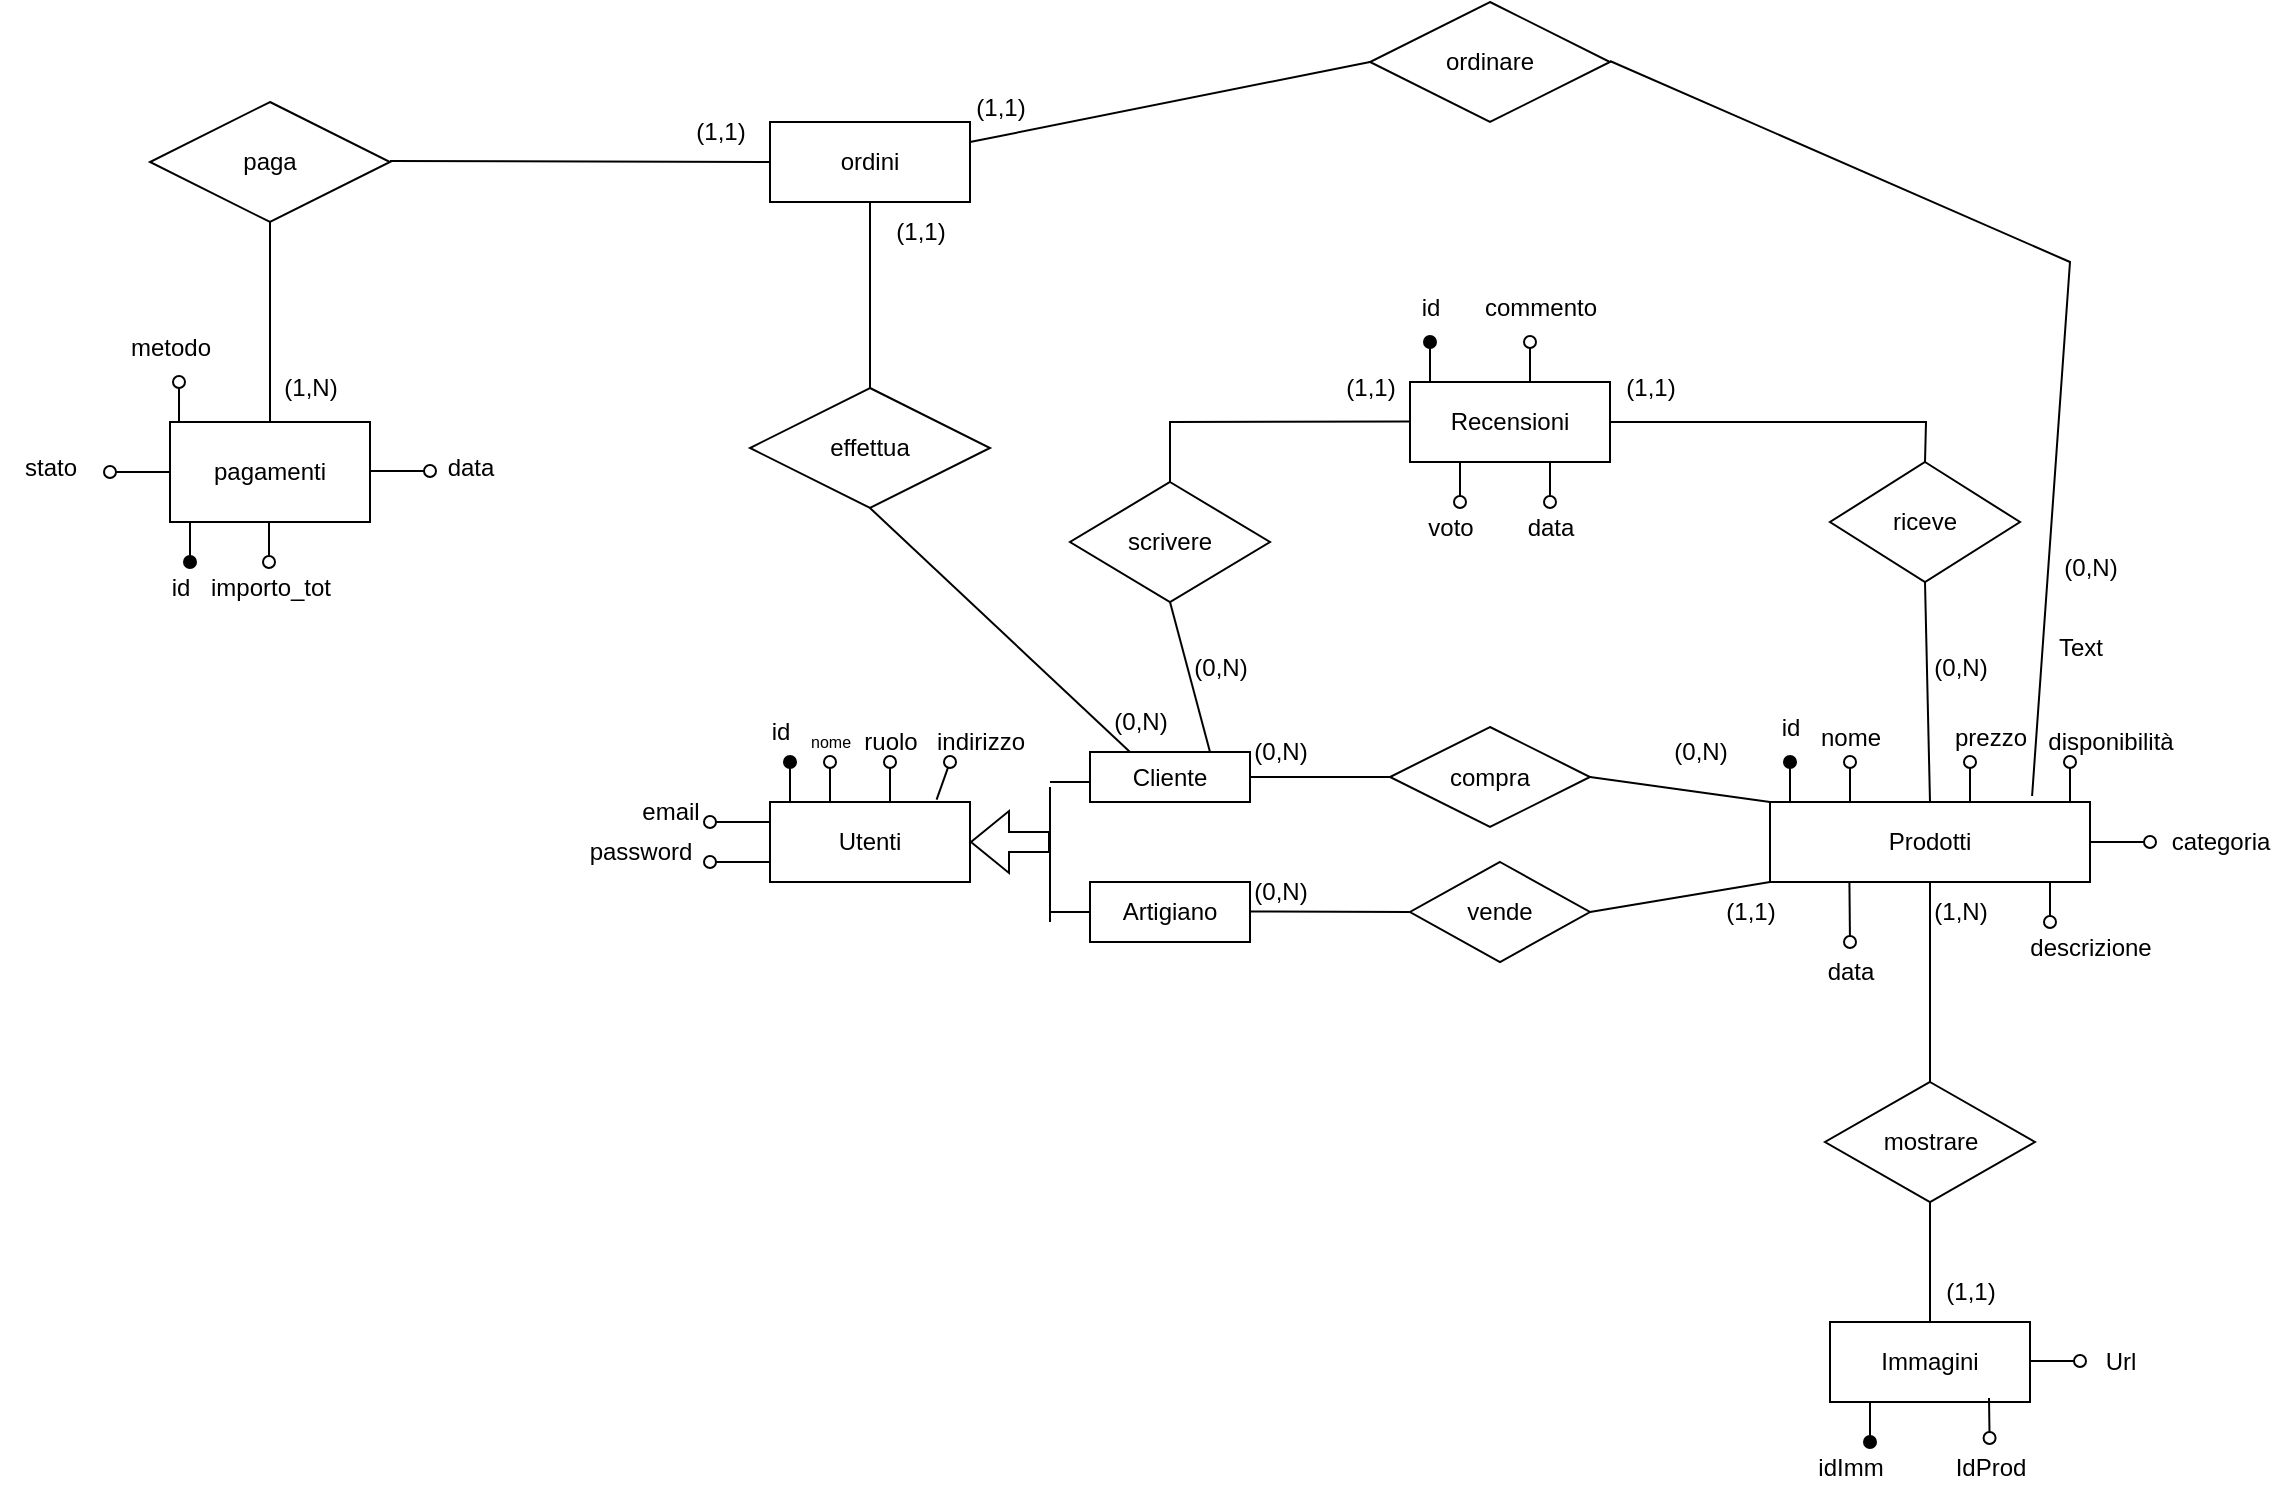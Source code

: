 <mxfile version="27.1.4">
  <diagram name="Pagina-1" id="mdjvDVtbvSi3mFe1u0QP">
    <mxGraphModel dx="1597" dy="1945" grid="1" gridSize="10" guides="1" tooltips="1" connect="1" arrows="1" fold="1" page="1" pageScale="1" pageWidth="827" pageHeight="1169" math="0" shadow="0">
      <root>
        <mxCell id="0" />
        <mxCell id="1" parent="0" />
        <mxCell id="M_cDG0wKZxB5WY032Gbp-1" value="Utenti" style="whiteSpace=wrap;html=1;align=center;" parent="1" vertex="1">
          <mxGeometry x="-60" y="140" width="100" height="40" as="geometry" />
        </mxCell>
        <mxCell id="M_cDG0wKZxB5WY032Gbp-5" value="" style="ellipse;whiteSpace=wrap;html=1;aspect=fixed;" parent="1" vertex="1">
          <mxGeometry height="30" as="geometry" />
        </mxCell>
        <mxCell id="M_cDG0wKZxB5WY032Gbp-6" value="" style="endArrow=none;html=1;rounded=0;startArrow=oval;startFill=1;" parent="1" edge="1">
          <mxGeometry width="50" height="50" relative="1" as="geometry">
            <mxPoint x="-50" y="120" as="sourcePoint" />
            <mxPoint x="-50" y="140" as="targetPoint" />
          </mxGeometry>
        </mxCell>
        <mxCell id="M_cDG0wKZxB5WY032Gbp-7" value="id" style="text;html=1;align=center;verticalAlign=middle;resizable=0;points=[];autosize=1;strokeColor=none;fillColor=none;" parent="1" vertex="1">
          <mxGeometry x="-70" y="90" width="30" height="30" as="geometry" />
        </mxCell>
        <mxCell id="M_cDG0wKZxB5WY032Gbp-8" value="" style="endArrow=none;html=1;rounded=0;startArrow=oval;startFill=0;" parent="1" edge="1">
          <mxGeometry width="50" height="50" relative="1" as="geometry">
            <mxPoint x="-30" y="120" as="sourcePoint" />
            <mxPoint x="-30" y="140" as="targetPoint" />
          </mxGeometry>
        </mxCell>
        <mxCell id="M_cDG0wKZxB5WY032Gbp-9" value="" style="endArrow=none;html=1;rounded=0;startArrow=oval;startFill=0;" parent="1" edge="1">
          <mxGeometry width="50" height="50" relative="1" as="geometry">
            <mxPoint x="-90" y="150" as="sourcePoint" />
            <mxPoint x="-70.57" y="150" as="targetPoint" />
            <Array as="points">
              <mxPoint x="-60" y="150" />
            </Array>
          </mxGeometry>
        </mxCell>
        <mxCell id="M_cDG0wKZxB5WY032Gbp-10" value="" style="endArrow=none;html=1;rounded=0;startArrow=oval;startFill=0;" parent="1" edge="1">
          <mxGeometry width="50" height="50" relative="1" as="geometry">
            <mxPoint y="120" as="sourcePoint" />
            <mxPoint y="140" as="targetPoint" />
          </mxGeometry>
        </mxCell>
        <mxCell id="M_cDG0wKZxB5WY032Gbp-11" value="" style="endArrow=none;html=1;rounded=0;startArrow=oval;startFill=0;" parent="1" edge="1">
          <mxGeometry width="50" height="50" relative="1" as="geometry">
            <mxPoint x="-90" y="170" as="sourcePoint" />
            <mxPoint x="-60" y="170" as="targetPoint" />
          </mxGeometry>
        </mxCell>
        <mxCell id="M_cDG0wKZxB5WY032Gbp-12" value="" style="endArrow=none;html=1;rounded=0;startArrow=oval;startFill=0;entryX=0.833;entryY=-0.029;entryDx=0;entryDy=0;entryPerimeter=0;" parent="1" target="M_cDG0wKZxB5WY032Gbp-1" edge="1">
          <mxGeometry width="50" height="50" relative="1" as="geometry">
            <mxPoint x="30" y="120" as="sourcePoint" />
            <mxPoint x="170" y="130" as="targetPoint" />
            <Array as="points" />
          </mxGeometry>
        </mxCell>
        <mxCell id="M_cDG0wKZxB5WY032Gbp-13" value="nome" style="text;html=1;align=center;verticalAlign=middle;resizable=0;points=[];autosize=1;strokeColor=none;fillColor=none;fontSize=8;" parent="1" vertex="1">
          <mxGeometry x="-50" y="100" width="40" height="20" as="geometry" />
        </mxCell>
        <mxCell id="M_cDG0wKZxB5WY032Gbp-14" value="email" style="text;html=1;align=center;verticalAlign=middle;resizable=0;points=[];autosize=1;strokeColor=none;fillColor=none;" parent="1" vertex="1">
          <mxGeometry x="-135" y="130" width="50" height="30" as="geometry" />
        </mxCell>
        <mxCell id="M_cDG0wKZxB5WY032Gbp-15" value="password" style="text;html=1;align=center;verticalAlign=middle;resizable=0;points=[];autosize=1;strokeColor=none;fillColor=none;" parent="1" vertex="1">
          <mxGeometry x="-160" y="150" width="70" height="30" as="geometry" />
        </mxCell>
        <mxCell id="M_cDG0wKZxB5WY032Gbp-16" value="ruolo" style="text;html=1;align=center;verticalAlign=middle;resizable=0;points=[];autosize=1;strokeColor=none;fillColor=none;" parent="1" vertex="1">
          <mxGeometry x="-25" y="95" width="50" height="30" as="geometry" />
        </mxCell>
        <mxCell id="M_cDG0wKZxB5WY032Gbp-17" value="indirizzo" style="text;html=1;align=center;verticalAlign=middle;resizable=0;points=[];autosize=1;strokeColor=none;fillColor=none;" parent="1" vertex="1">
          <mxGeometry x="10" y="95" width="70" height="30" as="geometry" />
        </mxCell>
        <mxCell id="M_cDG0wKZxB5WY032Gbp-18" value="compra" style="shape=rhombus;perimeter=rhombusPerimeter;whiteSpace=wrap;html=1;align=center;" parent="1" vertex="1">
          <mxGeometry x="250" y="102.5" width="100" height="50" as="geometry" />
        </mxCell>
        <mxCell id="M_cDG0wKZxB5WY032Gbp-19" value="Immagini" style="whiteSpace=wrap;html=1;align=center;" parent="1" vertex="1">
          <mxGeometry x="470" y="400" width="100" height="40" as="geometry" />
        </mxCell>
        <mxCell id="M_cDG0wKZxB5WY032Gbp-20" value="Prodotti" style="whiteSpace=wrap;html=1;align=center;" parent="1" vertex="1">
          <mxGeometry x="440" y="140" width="160" height="40" as="geometry" />
        </mxCell>
        <mxCell id="M_cDG0wKZxB5WY032Gbp-21" value="vende" style="shape=rhombus;perimeter=rhombusPerimeter;whiteSpace=wrap;html=1;align=center;" parent="1" vertex="1">
          <mxGeometry x="260" y="170" width="90" height="50" as="geometry" />
        </mxCell>
        <mxCell id="M_cDG0wKZxB5WY032Gbp-22" value="" style="line;strokeWidth=1;rotatable=0;dashed=0;labelPosition=right;align=left;verticalAlign=middle;spacingTop=0;spacingLeft=6;points=[];portConstraint=eastwest;" parent="1" vertex="1">
          <mxGeometry x="180" y="122.5" width="70" height="10" as="geometry" />
        </mxCell>
        <mxCell id="M_cDG0wKZxB5WY032Gbp-23" value="" style="endArrow=none;html=1;rounded=0;entryX=0;entryY=0.5;entryDx=0;entryDy=0;" parent="1" target="M_cDG0wKZxB5WY032Gbp-21" edge="1">
          <mxGeometry relative="1" as="geometry">
            <mxPoint x="180" y="194.71" as="sourcePoint" />
            <mxPoint x="220" y="194.71" as="targetPoint" />
          </mxGeometry>
        </mxCell>
        <mxCell id="M_cDG0wKZxB5WY032Gbp-24" value="" style="shape=flexArrow;endArrow=classic;html=1;rounded=0;" parent="1" edge="1">
          <mxGeometry width="50" height="50" relative="1" as="geometry">
            <mxPoint x="80" y="160" as="sourcePoint" />
            <mxPoint x="40" y="160" as="targetPoint" />
          </mxGeometry>
        </mxCell>
        <mxCell id="M_cDG0wKZxB5WY032Gbp-25" value="Cliente" style="whiteSpace=wrap;html=1;align=center;" parent="1" vertex="1">
          <mxGeometry x="100" y="115" width="80" height="25" as="geometry" />
        </mxCell>
        <mxCell id="M_cDG0wKZxB5WY032Gbp-26" value="Artigiano" style="whiteSpace=wrap;html=1;align=center;" parent="1" vertex="1">
          <mxGeometry x="100" y="180" width="80" height="30" as="geometry" />
        </mxCell>
        <mxCell id="M_cDG0wKZxB5WY032Gbp-28" value="" style="endArrow=none;html=1;rounded=0;entryX=0;entryY=0;entryDx=0;entryDy=0;exitX=1;exitY=0.5;exitDx=0;exitDy=0;" parent="1" source="M_cDG0wKZxB5WY032Gbp-18" target="M_cDG0wKZxB5WY032Gbp-20" edge="1">
          <mxGeometry relative="1" as="geometry">
            <mxPoint x="140" y="240" as="sourcePoint" />
            <mxPoint x="300" y="240" as="targetPoint" />
          </mxGeometry>
        </mxCell>
        <mxCell id="M_cDG0wKZxB5WY032Gbp-29" value="" style="endArrow=none;html=1;rounded=0;exitX=1;exitY=0.5;exitDx=0;exitDy=0;" parent="1" source="M_cDG0wKZxB5WY032Gbp-21" edge="1">
          <mxGeometry relative="1" as="geometry">
            <mxPoint x="280" y="180" as="sourcePoint" />
            <mxPoint x="440" y="180" as="targetPoint" />
          </mxGeometry>
        </mxCell>
        <mxCell id="M_cDG0wKZxB5WY032Gbp-32" value="" style="endArrow=none;html=1;rounded=0;exitX=0;exitY=0.75;exitDx=0;exitDy=0;" parent="1" edge="1">
          <mxGeometry width="50" height="50" relative="1" as="geometry">
            <mxPoint x="80" y="200" as="sourcePoint" />
            <mxPoint x="80" y="132.5" as="targetPoint" />
          </mxGeometry>
        </mxCell>
        <mxCell id="M_cDG0wKZxB5WY032Gbp-33" value="" style="line;strokeWidth=1;rotatable=0;dashed=0;labelPosition=right;align=left;verticalAlign=middle;spacingTop=0;spacingLeft=6;points=[];portConstraint=eastwest;" parent="1" vertex="1">
          <mxGeometry x="80" y="125" width="20" height="10" as="geometry" />
        </mxCell>
        <mxCell id="M_cDG0wKZxB5WY032Gbp-34" value="" style="line;strokeWidth=1;rotatable=0;dashed=0;labelPosition=right;align=left;verticalAlign=middle;spacingTop=0;spacingLeft=6;points=[];portConstraint=eastwest;" parent="1" vertex="1">
          <mxGeometry x="80" y="190" width="20" height="10" as="geometry" />
        </mxCell>
        <mxCell id="M_cDG0wKZxB5WY032Gbp-35" value="(0,N)" style="text;html=1;align=center;verticalAlign=middle;resizable=0;points=[];autosize=1;strokeColor=none;fillColor=none;" parent="1" vertex="1">
          <mxGeometry x="170" y="100" width="50" height="30" as="geometry" />
        </mxCell>
        <mxCell id="M_cDG0wKZxB5WY032Gbp-36" value="(0,N)" style="text;html=1;align=center;verticalAlign=middle;resizable=0;points=[];autosize=1;strokeColor=none;fillColor=none;" parent="1" vertex="1">
          <mxGeometry x="170" y="170" width="50" height="30" as="geometry" />
        </mxCell>
        <mxCell id="M_cDG0wKZxB5WY032Gbp-37" value="(0,N)" style="text;html=1;align=center;verticalAlign=middle;resizable=0;points=[];autosize=1;strokeColor=none;fillColor=none;" parent="1" vertex="1">
          <mxGeometry x="380" y="100" width="50" height="30" as="geometry" />
        </mxCell>
        <mxCell id="M_cDG0wKZxB5WY032Gbp-38" value="(1,1)" style="text;html=1;align=center;verticalAlign=middle;resizable=0;points=[];autosize=1;strokeColor=none;fillColor=none;" parent="1" vertex="1">
          <mxGeometry x="405" y="180" width="50" height="30" as="geometry" />
        </mxCell>
        <mxCell id="M_cDG0wKZxB5WY032Gbp-39" value="Recensioni" style="whiteSpace=wrap;html=1;align=center;" parent="1" vertex="1">
          <mxGeometry x="260" y="-70" width="100" height="40" as="geometry" />
        </mxCell>
        <mxCell id="M_cDG0wKZxB5WY032Gbp-42" value="ordini" style="whiteSpace=wrap;html=1;align=center;" parent="1" vertex="1">
          <mxGeometry x="-60" y="-200" width="100" height="40" as="geometry" />
        </mxCell>
        <mxCell id="M_cDG0wKZxB5WY032Gbp-44" value="" style="endArrow=none;html=1;rounded=0;startArrow=oval;startFill=1;" parent="1" edge="1">
          <mxGeometry width="50" height="50" relative="1" as="geometry">
            <mxPoint x="450" y="120" as="sourcePoint" />
            <mxPoint x="450" y="140" as="targetPoint" />
          </mxGeometry>
        </mxCell>
        <mxCell id="M_cDG0wKZxB5WY032Gbp-48" value="" style="endArrow=none;html=1;rounded=0;startArrow=oval;startFill=0;" parent="1" edge="1">
          <mxGeometry width="50" height="50" relative="1" as="geometry">
            <mxPoint x="480" y="120" as="sourcePoint" />
            <mxPoint x="480" y="140" as="targetPoint" />
          </mxGeometry>
        </mxCell>
        <mxCell id="M_cDG0wKZxB5WY032Gbp-49" value="" style="endArrow=none;html=1;rounded=0;startArrow=oval;startFill=0;" parent="1" edge="1">
          <mxGeometry width="50" height="50" relative="1" as="geometry">
            <mxPoint x="540" y="120" as="sourcePoint" />
            <mxPoint x="540" y="140" as="targetPoint" />
          </mxGeometry>
        </mxCell>
        <mxCell id="M_cDG0wKZxB5WY032Gbp-52" value="" style="endArrow=none;html=1;rounded=0;startArrow=oval;startFill=0;" parent="1" edge="1">
          <mxGeometry width="50" height="50" relative="1" as="geometry">
            <mxPoint x="480" y="210" as="sourcePoint" />
            <mxPoint x="479.71" y="180" as="targetPoint" />
          </mxGeometry>
        </mxCell>
        <mxCell id="M_cDG0wKZxB5WY032Gbp-53" value="" style="endArrow=none;html=1;rounded=0;startArrow=oval;startFill=0;entryX=1;entryY=0.5;entryDx=0;entryDy=0;" parent="1" target="M_cDG0wKZxB5WY032Gbp-20" edge="1">
          <mxGeometry width="50" height="50" relative="1" as="geometry">
            <mxPoint x="630" y="160" as="sourcePoint" />
            <mxPoint x="620" y="155" as="targetPoint" />
          </mxGeometry>
        </mxCell>
        <mxCell id="M_cDG0wKZxB5WY032Gbp-54" value="" style="endArrow=none;html=1;rounded=0;startArrow=oval;startFill=0;" parent="1" edge="1">
          <mxGeometry width="50" height="50" relative="1" as="geometry">
            <mxPoint x="580" y="200" as="sourcePoint" />
            <mxPoint x="580" y="180" as="targetPoint" />
          </mxGeometry>
        </mxCell>
        <mxCell id="M_cDG0wKZxB5WY032Gbp-56" value="" style="endArrow=none;html=1;rounded=0;startArrow=oval;startFill=0;" parent="1" edge="1">
          <mxGeometry width="50" height="50" relative="1" as="geometry">
            <mxPoint x="590" y="120" as="sourcePoint" />
            <mxPoint x="590" y="140" as="targetPoint" />
          </mxGeometry>
        </mxCell>
        <mxCell id="M_cDG0wKZxB5WY032Gbp-58" value="id" style="text;html=1;align=center;verticalAlign=middle;resizable=0;points=[];autosize=1;strokeColor=none;fillColor=none;" parent="1" vertex="1">
          <mxGeometry x="435" y="88" width="30" height="30" as="geometry" />
        </mxCell>
        <mxCell id="M_cDG0wKZxB5WY032Gbp-59" value="nome" style="text;html=1;align=center;verticalAlign=middle;resizable=0;points=[];autosize=1;strokeColor=none;fillColor=none;" parent="1" vertex="1">
          <mxGeometry x="455" y="92.5" width="50" height="30" as="geometry" />
        </mxCell>
        <mxCell id="M_cDG0wKZxB5WY032Gbp-60" value="descrizione" style="text;html=1;align=center;verticalAlign=middle;resizable=0;points=[];autosize=1;strokeColor=none;fillColor=none;" parent="1" vertex="1">
          <mxGeometry x="560" y="198" width="80" height="30" as="geometry" />
        </mxCell>
        <mxCell id="M_cDG0wKZxB5WY032Gbp-61" value="prezzo" style="text;html=1;align=center;verticalAlign=middle;resizable=0;points=[];autosize=1;strokeColor=none;fillColor=none;" parent="1" vertex="1">
          <mxGeometry x="520" y="92.5" width="60" height="30" as="geometry" />
        </mxCell>
        <mxCell id="M_cDG0wKZxB5WY032Gbp-62" value="disponibilità" style="text;html=1;align=center;verticalAlign=middle;resizable=0;points=[];autosize=1;strokeColor=none;fillColor=none;" parent="1" vertex="1">
          <mxGeometry x="565" y="95" width="90" height="30" as="geometry" />
        </mxCell>
        <mxCell id="M_cDG0wKZxB5WY032Gbp-65" value="data" style="text;html=1;align=center;verticalAlign=middle;resizable=0;points=[];autosize=1;strokeColor=none;fillColor=none;" parent="1" vertex="1">
          <mxGeometry x="455" y="210" width="50" height="30" as="geometry" />
        </mxCell>
        <mxCell id="M_cDG0wKZxB5WY032Gbp-66" value="categoria" style="text;html=1;align=center;verticalAlign=middle;resizable=0;points=[];autosize=1;strokeColor=none;fillColor=none;" parent="1" vertex="1">
          <mxGeometry x="630" y="145" width="70" height="30" as="geometry" />
        </mxCell>
        <mxCell id="M_cDG0wKZxB5WY032Gbp-67" value="scrivere" style="shape=rhombus;perimeter=rhombusPerimeter;whiteSpace=wrap;html=1;align=center;" parent="1" vertex="1">
          <mxGeometry x="90" y="-20" width="100" height="60" as="geometry" />
        </mxCell>
        <mxCell id="M_cDG0wKZxB5WY032Gbp-68" value="riceve" style="shape=rhombus;perimeter=rhombusPerimeter;whiteSpace=wrap;html=1;align=center;" parent="1" vertex="1">
          <mxGeometry x="470" y="-30" width="95" height="60" as="geometry" />
        </mxCell>
        <mxCell id="M_cDG0wKZxB5WY032Gbp-69" value="" style="endArrow=none;html=1;rounded=0;exitX=0.5;exitY=1;exitDx=0;exitDy=0;entryX=0.75;entryY=0;entryDx=0;entryDy=0;" parent="1" source="M_cDG0wKZxB5WY032Gbp-67" target="M_cDG0wKZxB5WY032Gbp-25" edge="1">
          <mxGeometry relative="1" as="geometry">
            <mxPoint x="150" y="40" as="sourcePoint" />
            <mxPoint x="310" y="40" as="targetPoint" />
          </mxGeometry>
        </mxCell>
        <mxCell id="M_cDG0wKZxB5WY032Gbp-70" value="" style="endArrow=none;html=1;rounded=0;exitX=0.5;exitY=0;exitDx=0;exitDy=0;" parent="1" source="M_cDG0wKZxB5WY032Gbp-67" edge="1">
          <mxGeometry relative="1" as="geometry">
            <mxPoint x="100" y="-50.29" as="sourcePoint" />
            <mxPoint x="260" y="-50.29" as="targetPoint" />
            <Array as="points">
              <mxPoint x="140" y="-50" />
            </Array>
          </mxGeometry>
        </mxCell>
        <mxCell id="M_cDG0wKZxB5WY032Gbp-71" value="" style="endArrow=none;html=1;rounded=0;entryX=0.5;entryY=0;entryDx=0;entryDy=0;" parent="1" target="M_cDG0wKZxB5WY032Gbp-68" edge="1">
          <mxGeometry relative="1" as="geometry">
            <mxPoint x="360" y="-50" as="sourcePoint" />
            <mxPoint x="520" y="-50" as="targetPoint" />
            <Array as="points">
              <mxPoint x="518" y="-50" />
            </Array>
          </mxGeometry>
        </mxCell>
        <mxCell id="M_cDG0wKZxB5WY032Gbp-72" value="" style="endArrow=none;html=1;rounded=0;exitX=0.5;exitY=0;exitDx=0;exitDy=0;entryX=0.5;entryY=1;entryDx=0;entryDy=0;" parent="1" source="M_cDG0wKZxB5WY032Gbp-20" target="M_cDG0wKZxB5WY032Gbp-68" edge="1">
          <mxGeometry relative="1" as="geometry">
            <mxPoint x="345" y="30" as="sourcePoint" />
            <mxPoint x="505" y="30" as="targetPoint" />
          </mxGeometry>
        </mxCell>
        <mxCell id="M_cDG0wKZxB5WY032Gbp-74" value="(0,N)" style="text;html=1;align=center;verticalAlign=middle;resizable=0;points=[];autosize=1;strokeColor=none;fillColor=none;" parent="1" vertex="1">
          <mxGeometry x="140" y="58" width="50" height="30" as="geometry" />
        </mxCell>
        <mxCell id="M_cDG0wKZxB5WY032Gbp-75" value="(1,1)" style="text;html=1;align=center;verticalAlign=middle;resizable=0;points=[];autosize=1;strokeColor=none;fillColor=none;" parent="1" vertex="1">
          <mxGeometry x="215" y="-82" width="50" height="30" as="geometry" />
        </mxCell>
        <mxCell id="M_cDG0wKZxB5WY032Gbp-76" value="(1,1)" style="text;html=1;align=center;verticalAlign=middle;resizable=0;points=[];autosize=1;strokeColor=none;fillColor=none;" parent="1" vertex="1">
          <mxGeometry x="355" y="-82" width="50" height="30" as="geometry" />
        </mxCell>
        <mxCell id="M_cDG0wKZxB5WY032Gbp-79" value="(0,N)" style="text;html=1;align=center;verticalAlign=middle;resizable=0;points=[];autosize=1;strokeColor=none;fillColor=none;" parent="1" vertex="1">
          <mxGeometry x="510" y="58" width="50" height="30" as="geometry" />
        </mxCell>
        <mxCell id="M_cDG0wKZxB5WY032Gbp-81" value="" style="endArrow=none;html=1;rounded=0;startArrow=oval;startFill=1;" parent="1" edge="1">
          <mxGeometry width="50" height="50" relative="1" as="geometry">
            <mxPoint x="270" y="-90" as="sourcePoint" />
            <mxPoint x="270" y="-70" as="targetPoint" />
          </mxGeometry>
        </mxCell>
        <mxCell id="M_cDG0wKZxB5WY032Gbp-82" value="id" style="text;html=1;align=center;verticalAlign=middle;resizable=0;points=[];autosize=1;strokeColor=none;fillColor=none;" parent="1" vertex="1">
          <mxGeometry x="255" y="-122" width="30" height="30" as="geometry" />
        </mxCell>
        <mxCell id="M_cDG0wKZxB5WY032Gbp-83" value="" style="endArrow=none;html=1;rounded=0;startArrow=oval;startFill=0;" parent="1" edge="1">
          <mxGeometry width="50" height="50" relative="1" as="geometry">
            <mxPoint x="285" y="-10" as="sourcePoint" />
            <mxPoint x="285" y="-30" as="targetPoint" />
          </mxGeometry>
        </mxCell>
        <mxCell id="M_cDG0wKZxB5WY032Gbp-84" value="" style="endArrow=none;html=1;rounded=0;startArrow=oval;startFill=0;" parent="1" edge="1">
          <mxGeometry width="50" height="50" relative="1" as="geometry">
            <mxPoint x="320" y="-90" as="sourcePoint" />
            <mxPoint x="320" y="-70" as="targetPoint" />
          </mxGeometry>
        </mxCell>
        <mxCell id="M_cDG0wKZxB5WY032Gbp-85" value="" style="endArrow=none;html=1;rounded=0;startArrow=oval;startFill=0;" parent="1" edge="1">
          <mxGeometry width="50" height="50" relative="1" as="geometry">
            <mxPoint x="330" y="-10" as="sourcePoint" />
            <mxPoint x="330" y="-30" as="targetPoint" />
          </mxGeometry>
        </mxCell>
        <mxCell id="M_cDG0wKZxB5WY032Gbp-86" value="voto" style="text;html=1;align=center;verticalAlign=middle;resizable=0;points=[];autosize=1;strokeColor=none;fillColor=none;" parent="1" vertex="1">
          <mxGeometry x="255" y="-12" width="50" height="30" as="geometry" />
        </mxCell>
        <mxCell id="M_cDG0wKZxB5WY032Gbp-87" value="commento" style="text;html=1;align=center;verticalAlign=middle;resizable=0;points=[];autosize=1;strokeColor=none;fillColor=none;" parent="1" vertex="1">
          <mxGeometry x="285" y="-122" width="80" height="30" as="geometry" />
        </mxCell>
        <mxCell id="M_cDG0wKZxB5WY032Gbp-88" value="data" style="text;html=1;align=center;verticalAlign=middle;resizable=0;points=[];autosize=1;strokeColor=none;fillColor=none;" parent="1" vertex="1">
          <mxGeometry x="305" y="-12" width="50" height="30" as="geometry" />
        </mxCell>
        <mxCell id="M_cDG0wKZxB5WY032Gbp-89" value="mostrare" style="shape=rhombus;perimeter=rhombusPerimeter;whiteSpace=wrap;html=1;align=center;" parent="1" vertex="1">
          <mxGeometry x="467.5" y="280" width="105" height="60" as="geometry" />
        </mxCell>
        <mxCell id="M_cDG0wKZxB5WY032Gbp-90" value="" style="endArrow=none;html=1;rounded=0;entryX=0.5;entryY=1;entryDx=0;entryDy=0;exitX=0.5;exitY=0;exitDx=0;exitDy=0;" parent="1" source="M_cDG0wKZxB5WY032Gbp-89" target="M_cDG0wKZxB5WY032Gbp-20" edge="1">
          <mxGeometry relative="1" as="geometry">
            <mxPoint x="240" y="280" as="sourcePoint" />
            <mxPoint x="400" y="280" as="targetPoint" />
          </mxGeometry>
        </mxCell>
        <mxCell id="M_cDG0wKZxB5WY032Gbp-91" value="" style="endArrow=none;html=1;rounded=0;entryX=0.5;entryY=1;entryDx=0;entryDy=0;exitX=0.5;exitY=0;exitDx=0;exitDy=0;" parent="1" source="M_cDG0wKZxB5WY032Gbp-19" target="M_cDG0wKZxB5WY032Gbp-89" edge="1">
          <mxGeometry relative="1" as="geometry">
            <mxPoint x="240" y="280" as="sourcePoint" />
            <mxPoint x="400" y="280" as="targetPoint" />
          </mxGeometry>
        </mxCell>
        <mxCell id="M_cDG0wKZxB5WY032Gbp-92" value="(1,1)" style="text;html=1;align=center;verticalAlign=middle;resizable=0;points=[];autosize=1;strokeColor=none;fillColor=none;" parent="1" vertex="1">
          <mxGeometry x="515" y="370" width="50" height="30" as="geometry" />
        </mxCell>
        <mxCell id="M_cDG0wKZxB5WY032Gbp-93" value="(1,N)" style="text;html=1;align=center;verticalAlign=middle;resizable=0;points=[];autosize=1;strokeColor=none;fillColor=none;" parent="1" vertex="1">
          <mxGeometry x="510" y="180" width="50" height="30" as="geometry" />
        </mxCell>
        <mxCell id="M_cDG0wKZxB5WY032Gbp-94" value="" style="endArrow=none;html=1;rounded=0;startArrow=oval;startFill=1;" parent="1" edge="1">
          <mxGeometry width="50" height="50" relative="1" as="geometry">
            <mxPoint x="490" y="460" as="sourcePoint" />
            <mxPoint x="490" y="440" as="targetPoint" />
          </mxGeometry>
        </mxCell>
        <mxCell id="M_cDG0wKZxB5WY032Gbp-95" value="" style="endArrow=none;html=1;rounded=0;startArrow=oval;startFill=0;" parent="1" edge="1" source="F1HpJEXt9PfAEh9GkzhX-2">
          <mxGeometry width="50" height="50" relative="1" as="geometry">
            <mxPoint x="549.5" y="458" as="sourcePoint" />
            <mxPoint x="549.5" y="438" as="targetPoint" />
          </mxGeometry>
        </mxCell>
        <mxCell id="M_cDG0wKZxB5WY032Gbp-96" value="" style="endArrow=none;html=1;rounded=0;startArrow=oval;startFill=0;" parent="1" edge="1">
          <mxGeometry width="50" height="50" relative="1" as="geometry">
            <mxPoint x="595" y="419.5" as="sourcePoint" />
            <mxPoint x="570" y="419.5" as="targetPoint" />
          </mxGeometry>
        </mxCell>
        <mxCell id="M_cDG0wKZxB5WY032Gbp-104" value="pagamenti" style="whiteSpace=wrap;html=1;align=center;" parent="1" vertex="1">
          <mxGeometry x="-360" y="-50" width="100" height="50" as="geometry" />
        </mxCell>
        <mxCell id="M_cDG0wKZxB5WY032Gbp-105" value="ordinare" style="shape=rhombus;perimeter=rhombusPerimeter;whiteSpace=wrap;html=1;align=center;" parent="1" vertex="1">
          <mxGeometry x="240" y="-260" width="120" height="60" as="geometry" />
        </mxCell>
        <mxCell id="M_cDG0wKZxB5WY032Gbp-106" value="effettua" style="shape=rhombus;perimeter=rhombusPerimeter;whiteSpace=wrap;html=1;align=center;" parent="1" vertex="1">
          <mxGeometry x="-70" y="-67" width="120" height="60" as="geometry" />
        </mxCell>
        <mxCell id="M_cDG0wKZxB5WY032Gbp-108" value="" style="endArrow=none;html=1;rounded=0;entryX=0.25;entryY=0;entryDx=0;entryDy=0;exitX=0.5;exitY=1;exitDx=0;exitDy=0;" parent="1" source="M_cDG0wKZxB5WY032Gbp-106" target="M_cDG0wKZxB5WY032Gbp-25" edge="1">
          <mxGeometry relative="1" as="geometry">
            <mxPoint x="-25" y="-7" as="sourcePoint" />
            <mxPoint x="135" y="-7" as="targetPoint" />
          </mxGeometry>
        </mxCell>
        <mxCell id="M_cDG0wKZxB5WY032Gbp-109" value="" style="endArrow=none;html=1;rounded=0;entryX=0.5;entryY=1;entryDx=0;entryDy=0;exitX=0.5;exitY=0;exitDx=0;exitDy=0;" parent="1" source="M_cDG0wKZxB5WY032Gbp-106" target="M_cDG0wKZxB5WY032Gbp-42" edge="1">
          <mxGeometry relative="1" as="geometry">
            <mxPoint x="110" y="-160" as="sourcePoint" />
            <mxPoint x="270" y="-160" as="targetPoint" />
          </mxGeometry>
        </mxCell>
        <mxCell id="M_cDG0wKZxB5WY032Gbp-110" value="" style="endArrow=none;html=1;rounded=0;entryX=0;entryY=0.5;entryDx=0;entryDy=0;exitX=1;exitY=0.25;exitDx=0;exitDy=0;" parent="1" source="M_cDG0wKZxB5WY032Gbp-42" target="M_cDG0wKZxB5WY032Gbp-105" edge="1">
          <mxGeometry relative="1" as="geometry">
            <mxPoint x="110" y="-160" as="sourcePoint" />
            <mxPoint x="270" y="-160" as="targetPoint" />
          </mxGeometry>
        </mxCell>
        <mxCell id="M_cDG0wKZxB5WY032Gbp-111" value="" style="endArrow=none;html=1;rounded=0;exitX=0.819;exitY=-0.075;exitDx=0;exitDy=0;exitPerimeter=0;" parent="1" source="M_cDG0wKZxB5WY032Gbp-20" edge="1">
          <mxGeometry relative="1" as="geometry">
            <mxPoint x="200" y="-230.5" as="sourcePoint" />
            <mxPoint x="360" y="-230.5" as="targetPoint" />
            <Array as="points">
              <mxPoint x="590" y="-130" />
            </Array>
          </mxGeometry>
        </mxCell>
        <mxCell id="M_cDG0wKZxB5WY032Gbp-112" value="paga" style="shape=rhombus;perimeter=rhombusPerimeter;whiteSpace=wrap;html=1;align=center;" parent="1" vertex="1">
          <mxGeometry x="-370" y="-210" width="120" height="60" as="geometry" />
        </mxCell>
        <mxCell id="M_cDG0wKZxB5WY032Gbp-113" value="" style="endArrow=none;html=1;rounded=0;entryX=0.5;entryY=1;entryDx=0;entryDy=0;exitX=0.5;exitY=0;exitDx=0;exitDy=0;" parent="1" source="M_cDG0wKZxB5WY032Gbp-104" target="M_cDG0wKZxB5WY032Gbp-112" edge="1">
          <mxGeometry relative="1" as="geometry">
            <mxPoint x="190" y="-130" as="sourcePoint" />
            <mxPoint x="350" y="-130" as="targetPoint" />
          </mxGeometry>
        </mxCell>
        <mxCell id="M_cDG0wKZxB5WY032Gbp-114" value="" style="endArrow=none;html=1;rounded=0;entryX=0;entryY=0.5;entryDx=0;entryDy=0;" parent="1" target="M_cDG0wKZxB5WY032Gbp-42" edge="1">
          <mxGeometry relative="1" as="geometry">
            <mxPoint x="-250" y="-180.5" as="sourcePoint" />
            <mxPoint x="-90" y="-180.5" as="targetPoint" />
          </mxGeometry>
        </mxCell>
        <mxCell id="M_cDG0wKZxB5WY032Gbp-115" value="(0,N)" style="text;html=1;align=center;verticalAlign=middle;resizable=0;points=[];autosize=1;strokeColor=none;fillColor=none;" parent="1" vertex="1">
          <mxGeometry x="100" y="85" width="50" height="30" as="geometry" />
        </mxCell>
        <mxCell id="M_cDG0wKZxB5WY032Gbp-116" value="(1,1)" style="text;html=1;align=center;verticalAlign=middle;resizable=0;points=[];autosize=1;strokeColor=none;fillColor=none;" parent="1" vertex="1">
          <mxGeometry x="-10" y="-160" width="50" height="30" as="geometry" />
        </mxCell>
        <mxCell id="M_cDG0wKZxB5WY032Gbp-117" value="(1,1)" style="text;html=1;align=center;verticalAlign=middle;resizable=0;points=[];autosize=1;strokeColor=none;fillColor=none;" parent="1" vertex="1">
          <mxGeometry x="30" y="-222" width="50" height="30" as="geometry" />
        </mxCell>
        <mxCell id="M_cDG0wKZxB5WY032Gbp-119" value="Text" style="text;html=1;align=center;verticalAlign=middle;resizable=0;points=[];autosize=1;strokeColor=none;fillColor=none;" parent="1" vertex="1">
          <mxGeometry x="570" y="48" width="50" height="30" as="geometry" />
        </mxCell>
        <mxCell id="M_cDG0wKZxB5WY032Gbp-121" value="(0,N)" style="text;html=1;align=center;verticalAlign=middle;resizable=0;points=[];autosize=1;strokeColor=none;fillColor=none;" parent="1" vertex="1">
          <mxGeometry x="575" y="8" width="50" height="30" as="geometry" />
        </mxCell>
        <mxCell id="M_cDG0wKZxB5WY032Gbp-122" value="(1,1)" style="text;html=1;align=center;verticalAlign=middle;resizable=0;points=[];autosize=1;strokeColor=none;fillColor=none;" parent="1" vertex="1">
          <mxGeometry x="-110" y="-210" width="50" height="30" as="geometry" />
        </mxCell>
        <mxCell id="M_cDG0wKZxB5WY032Gbp-123" value="(1,N)" style="text;html=1;align=center;verticalAlign=middle;resizable=0;points=[];autosize=1;strokeColor=none;fillColor=none;" parent="1" vertex="1">
          <mxGeometry x="-315" y="-82" width="50" height="30" as="geometry" />
        </mxCell>
        <mxCell id="F1HpJEXt9PfAEh9GkzhX-1" value="idImm" style="text;html=1;align=center;verticalAlign=middle;resizable=0;points=[];autosize=1;strokeColor=none;fillColor=none;" vertex="1" parent="1">
          <mxGeometry x="450" y="458" width="60" height="30" as="geometry" />
        </mxCell>
        <mxCell id="F1HpJEXt9PfAEh9GkzhX-3" value="" style="endArrow=none;html=1;rounded=0;startArrow=oval;startFill=0;" edge="1" parent="1" target="F1HpJEXt9PfAEh9GkzhX-2">
          <mxGeometry width="50" height="50" relative="1" as="geometry">
            <mxPoint x="549.5" y="458" as="sourcePoint" />
            <mxPoint x="549.5" y="438" as="targetPoint" />
          </mxGeometry>
        </mxCell>
        <mxCell id="F1HpJEXt9PfAEh9GkzhX-2" value="IdProd" style="text;html=1;align=center;verticalAlign=middle;resizable=0;points=[];autosize=1;strokeColor=none;fillColor=none;" vertex="1" parent="1">
          <mxGeometry x="520" y="458" width="60" height="30" as="geometry" />
        </mxCell>
        <mxCell id="F1HpJEXt9PfAEh9GkzhX-4" value="Url" style="text;html=1;align=center;verticalAlign=middle;resizable=0;points=[];autosize=1;strokeColor=none;fillColor=none;" vertex="1" parent="1">
          <mxGeometry x="595" y="405" width="40" height="30" as="geometry" />
        </mxCell>
        <mxCell id="F1HpJEXt9PfAEh9GkzhX-5" value="" style="endArrow=none;html=1;rounded=0;startArrow=oval;startFill=1;" edge="1" parent="1">
          <mxGeometry width="50" height="50" relative="1" as="geometry">
            <mxPoint x="-350" y="20" as="sourcePoint" />
            <mxPoint x="-350" as="targetPoint" />
          </mxGeometry>
        </mxCell>
        <mxCell id="F1HpJEXt9PfAEh9GkzhX-6" value="id" style="text;html=1;align=center;verticalAlign=middle;resizable=0;points=[];autosize=1;strokeColor=none;fillColor=none;" vertex="1" parent="1">
          <mxGeometry x="-370" y="18" width="30" height="30" as="geometry" />
        </mxCell>
        <mxCell id="F1HpJEXt9PfAEh9GkzhX-7" value="" style="endArrow=none;html=1;rounded=0;startArrow=oval;startFill=0;entryX=0;entryY=0.5;entryDx=0;entryDy=0;" edge="1" parent="1" target="M_cDG0wKZxB5WY032Gbp-104">
          <mxGeometry width="50" height="50" relative="1" as="geometry">
            <mxPoint x="-390" y="-25" as="sourcePoint" />
            <mxPoint x="-390" y="-20" as="targetPoint" />
          </mxGeometry>
        </mxCell>
        <mxCell id="F1HpJEXt9PfAEh9GkzhX-8" value="" style="endArrow=none;html=1;rounded=0;startArrow=oval;startFill=0;" edge="1" parent="1">
          <mxGeometry width="50" height="50" relative="1" as="geometry">
            <mxPoint x="-355.5" y="-70" as="sourcePoint" />
            <mxPoint x="-355.5" y="-50" as="targetPoint" />
          </mxGeometry>
        </mxCell>
        <mxCell id="F1HpJEXt9PfAEh9GkzhX-9" value="" style="endArrow=none;html=1;rounded=0;startArrow=oval;startFill=0;" edge="1" parent="1">
          <mxGeometry width="50" height="50" relative="1" as="geometry">
            <mxPoint x="-310.5" y="20" as="sourcePoint" />
            <mxPoint x="-310.5" as="targetPoint" />
          </mxGeometry>
        </mxCell>
        <mxCell id="F1HpJEXt9PfAEh9GkzhX-10" value="metodo" style="text;html=1;align=center;verticalAlign=middle;resizable=0;points=[];autosize=1;strokeColor=none;fillColor=none;" vertex="1" parent="1">
          <mxGeometry x="-390" y="-102" width="60" height="30" as="geometry" />
        </mxCell>
        <mxCell id="F1HpJEXt9PfAEh9GkzhX-11" value="stato" style="text;html=1;align=center;verticalAlign=middle;resizable=0;points=[];autosize=1;strokeColor=none;fillColor=none;" vertex="1" parent="1">
          <mxGeometry x="-445" y="-42" width="50" height="30" as="geometry" />
        </mxCell>
        <mxCell id="F1HpJEXt9PfAEh9GkzhX-12" value="importo_tot" style="text;html=1;align=center;verticalAlign=middle;resizable=0;points=[];autosize=1;strokeColor=none;fillColor=none;" vertex="1" parent="1">
          <mxGeometry x="-350" y="18" width="80" height="30" as="geometry" />
        </mxCell>
        <mxCell id="F1HpJEXt9PfAEh9GkzhX-13" value="" style="endArrow=none;html=1;rounded=0;startArrow=oval;startFill=0;entryX=0;entryY=0.5;entryDx=0;entryDy=0;" edge="1" parent="1">
          <mxGeometry width="50" height="50" relative="1" as="geometry">
            <mxPoint x="-230" y="-25.5" as="sourcePoint" />
            <mxPoint x="-260" y="-25.5" as="targetPoint" />
          </mxGeometry>
        </mxCell>
        <mxCell id="F1HpJEXt9PfAEh9GkzhX-14" value="data" style="text;html=1;align=center;verticalAlign=middle;resizable=0;points=[];autosize=1;strokeColor=none;fillColor=none;" vertex="1" parent="1">
          <mxGeometry x="-235" y="-42" width="50" height="30" as="geometry" />
        </mxCell>
      </root>
    </mxGraphModel>
  </diagram>
</mxfile>
